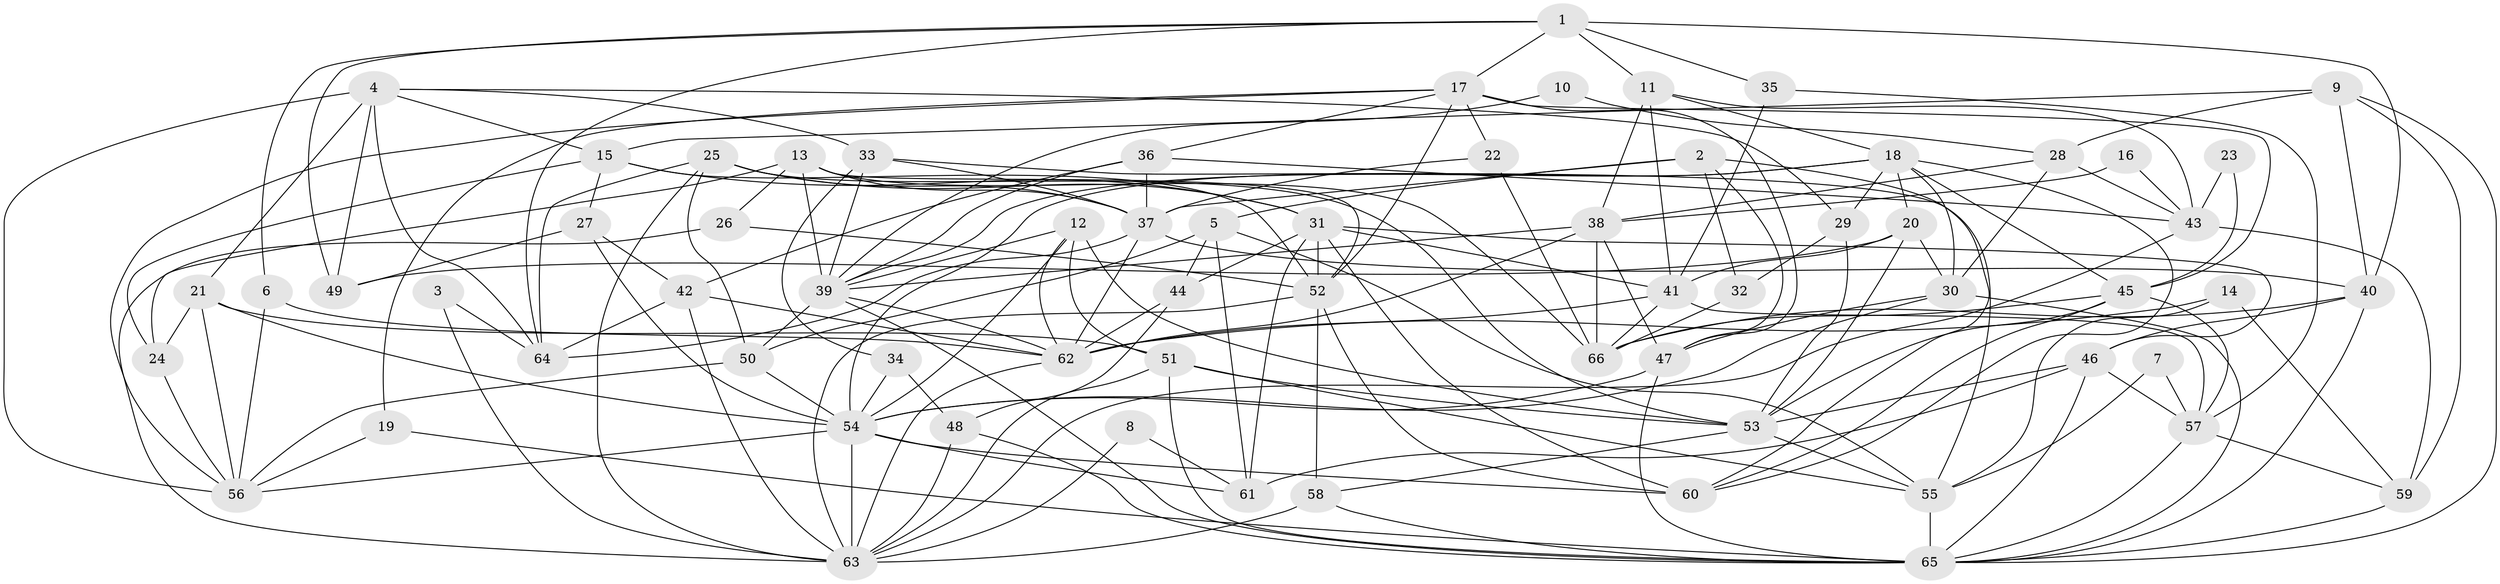 // original degree distribution, {3: 0.3053435114503817, 5: 0.183206106870229, 4: 0.22900763358778625, 2: 0.1450381679389313, 6: 0.05343511450381679, 7: 0.030534351145038167, 8: 0.05343511450381679}
// Generated by graph-tools (version 1.1) at 2025/50/03/09/25 03:50:05]
// undirected, 66 vertices, 186 edges
graph export_dot {
graph [start="1"]
  node [color=gray90,style=filled];
  1;
  2;
  3;
  4;
  5;
  6;
  7;
  8;
  9;
  10;
  11;
  12;
  13;
  14;
  15;
  16;
  17;
  18;
  19;
  20;
  21;
  22;
  23;
  24;
  25;
  26;
  27;
  28;
  29;
  30;
  31;
  32;
  33;
  34;
  35;
  36;
  37;
  38;
  39;
  40;
  41;
  42;
  43;
  44;
  45;
  46;
  47;
  48;
  49;
  50;
  51;
  52;
  53;
  54;
  55;
  56;
  57;
  58;
  59;
  60;
  61;
  62;
  63;
  64;
  65;
  66;
  1 -- 6 [weight=1.0];
  1 -- 11 [weight=1.0];
  1 -- 17 [weight=1.0];
  1 -- 35 [weight=2.0];
  1 -- 40 [weight=1.0];
  1 -- 49 [weight=1.0];
  1 -- 64 [weight=1.0];
  2 -- 5 [weight=1.0];
  2 -- 32 [weight=1.0];
  2 -- 37 [weight=1.0];
  2 -- 47 [weight=1.0];
  2 -- 60 [weight=1.0];
  3 -- 63 [weight=1.0];
  3 -- 64 [weight=1.0];
  4 -- 15 [weight=1.0];
  4 -- 21 [weight=1.0];
  4 -- 29 [weight=1.0];
  4 -- 33 [weight=1.0];
  4 -- 49 [weight=1.0];
  4 -- 56 [weight=1.0];
  4 -- 64 [weight=1.0];
  5 -- 44 [weight=1.0];
  5 -- 50 [weight=1.0];
  5 -- 55 [weight=1.0];
  5 -- 61 [weight=1.0];
  6 -- 56 [weight=1.0];
  6 -- 62 [weight=1.0];
  7 -- 55 [weight=1.0];
  7 -- 57 [weight=1.0];
  8 -- 61 [weight=1.0];
  8 -- 63 [weight=1.0];
  9 -- 15 [weight=1.0];
  9 -- 28 [weight=1.0];
  9 -- 40 [weight=1.0];
  9 -- 59 [weight=1.0];
  9 -- 65 [weight=1.0];
  10 -- 28 [weight=1.0];
  10 -- 39 [weight=1.0];
  11 -- 18 [weight=1.0];
  11 -- 38 [weight=1.0];
  11 -- 41 [weight=1.0];
  11 -- 43 [weight=1.0];
  12 -- 39 [weight=1.0];
  12 -- 51 [weight=1.0];
  12 -- 53 [weight=1.0];
  12 -- 54 [weight=1.0];
  12 -- 62 [weight=1.0];
  13 -- 24 [weight=1.0];
  13 -- 26 [weight=1.0];
  13 -- 37 [weight=1.0];
  13 -- 39 [weight=1.0];
  13 -- 52 [weight=1.0];
  13 -- 66 [weight=1.0];
  14 -- 55 [weight=1.0];
  14 -- 59 [weight=1.0];
  14 -- 62 [weight=1.0];
  15 -- 24 [weight=1.0];
  15 -- 27 [weight=1.0];
  15 -- 31 [weight=1.0];
  15 -- 52 [weight=1.0];
  16 -- 38 [weight=1.0];
  16 -- 43 [weight=1.0];
  17 -- 19 [weight=1.0];
  17 -- 22 [weight=1.0];
  17 -- 36 [weight=1.0];
  17 -- 45 [weight=1.0];
  17 -- 47 [weight=1.0];
  17 -- 52 [weight=1.0];
  17 -- 56 [weight=1.0];
  18 -- 20 [weight=1.0];
  18 -- 29 [weight=1.0];
  18 -- 30 [weight=1.0];
  18 -- 39 [weight=1.0];
  18 -- 45 [weight=1.0];
  18 -- 54 [weight=1.0];
  18 -- 60 [weight=1.0];
  19 -- 56 [weight=1.0];
  19 -- 65 [weight=1.0];
  20 -- 30 [weight=1.0];
  20 -- 41 [weight=1.0];
  20 -- 49 [weight=1.0];
  20 -- 53 [weight=1.0];
  21 -- 24 [weight=1.0];
  21 -- 51 [weight=1.0];
  21 -- 54 [weight=1.0];
  21 -- 56 [weight=1.0];
  22 -- 37 [weight=1.0];
  22 -- 66 [weight=1.0];
  23 -- 43 [weight=1.0];
  23 -- 45 [weight=1.0];
  24 -- 56 [weight=1.0];
  25 -- 31 [weight=1.0];
  25 -- 37 [weight=1.0];
  25 -- 50 [weight=1.0];
  25 -- 53 [weight=1.0];
  25 -- 63 [weight=1.0];
  25 -- 64 [weight=1.0];
  26 -- 52 [weight=1.0];
  26 -- 63 [weight=1.0];
  27 -- 42 [weight=1.0];
  27 -- 49 [weight=1.0];
  27 -- 54 [weight=1.0];
  28 -- 30 [weight=1.0];
  28 -- 38 [weight=1.0];
  28 -- 43 [weight=1.0];
  29 -- 32 [weight=1.0];
  29 -- 53 [weight=1.0];
  30 -- 47 [weight=1.0];
  30 -- 54 [weight=1.0];
  30 -- 65 [weight=1.0];
  31 -- 41 [weight=1.0];
  31 -- 44 [weight=1.0];
  31 -- 46 [weight=1.0];
  31 -- 52 [weight=1.0];
  31 -- 60 [weight=1.0];
  31 -- 61 [weight=1.0];
  32 -- 66 [weight=1.0];
  33 -- 34 [weight=1.0];
  33 -- 37 [weight=1.0];
  33 -- 39 [weight=1.0];
  33 -- 55 [weight=1.0];
  34 -- 48 [weight=1.0];
  34 -- 54 [weight=1.0];
  35 -- 41 [weight=1.0];
  35 -- 57 [weight=1.0];
  36 -- 37 [weight=1.0];
  36 -- 39 [weight=1.0];
  36 -- 42 [weight=1.0];
  36 -- 43 [weight=1.0];
  37 -- 40 [weight=1.0];
  37 -- 62 [weight=1.0];
  37 -- 64 [weight=1.0];
  38 -- 39 [weight=1.0];
  38 -- 47 [weight=1.0];
  38 -- 62 [weight=1.0];
  38 -- 66 [weight=1.0];
  39 -- 50 [weight=1.0];
  39 -- 62 [weight=1.0];
  39 -- 65 [weight=1.0];
  40 -- 46 [weight=1.0];
  40 -- 65 [weight=1.0];
  40 -- 66 [weight=1.0];
  41 -- 57 [weight=1.0];
  41 -- 62 [weight=1.0];
  41 -- 66 [weight=1.0];
  42 -- 62 [weight=1.0];
  42 -- 63 [weight=1.0];
  42 -- 64 [weight=1.0];
  43 -- 59 [weight=1.0];
  43 -- 63 [weight=1.0];
  44 -- 48 [weight=1.0];
  44 -- 62 [weight=1.0];
  45 -- 53 [weight=1.0];
  45 -- 57 [weight=1.0];
  45 -- 60 [weight=1.0];
  45 -- 66 [weight=1.0];
  46 -- 53 [weight=1.0];
  46 -- 57 [weight=1.0];
  46 -- 61 [weight=1.0];
  46 -- 65 [weight=1.0];
  47 -- 54 [weight=1.0];
  47 -- 65 [weight=1.0];
  48 -- 63 [weight=1.0];
  48 -- 65 [weight=1.0];
  50 -- 54 [weight=1.0];
  50 -- 56 [weight=1.0];
  51 -- 53 [weight=1.0];
  51 -- 55 [weight=1.0];
  51 -- 63 [weight=1.0];
  51 -- 65 [weight=1.0];
  52 -- 58 [weight=1.0];
  52 -- 60 [weight=1.0];
  52 -- 63 [weight=1.0];
  53 -- 55 [weight=1.0];
  53 -- 58 [weight=1.0];
  54 -- 56 [weight=1.0];
  54 -- 60 [weight=1.0];
  54 -- 61 [weight=1.0];
  54 -- 63 [weight=2.0];
  55 -- 65 [weight=1.0];
  57 -- 59 [weight=1.0];
  57 -- 65 [weight=1.0];
  58 -- 63 [weight=1.0];
  58 -- 65 [weight=1.0];
  59 -- 65 [weight=1.0];
  62 -- 63 [weight=1.0];
}
